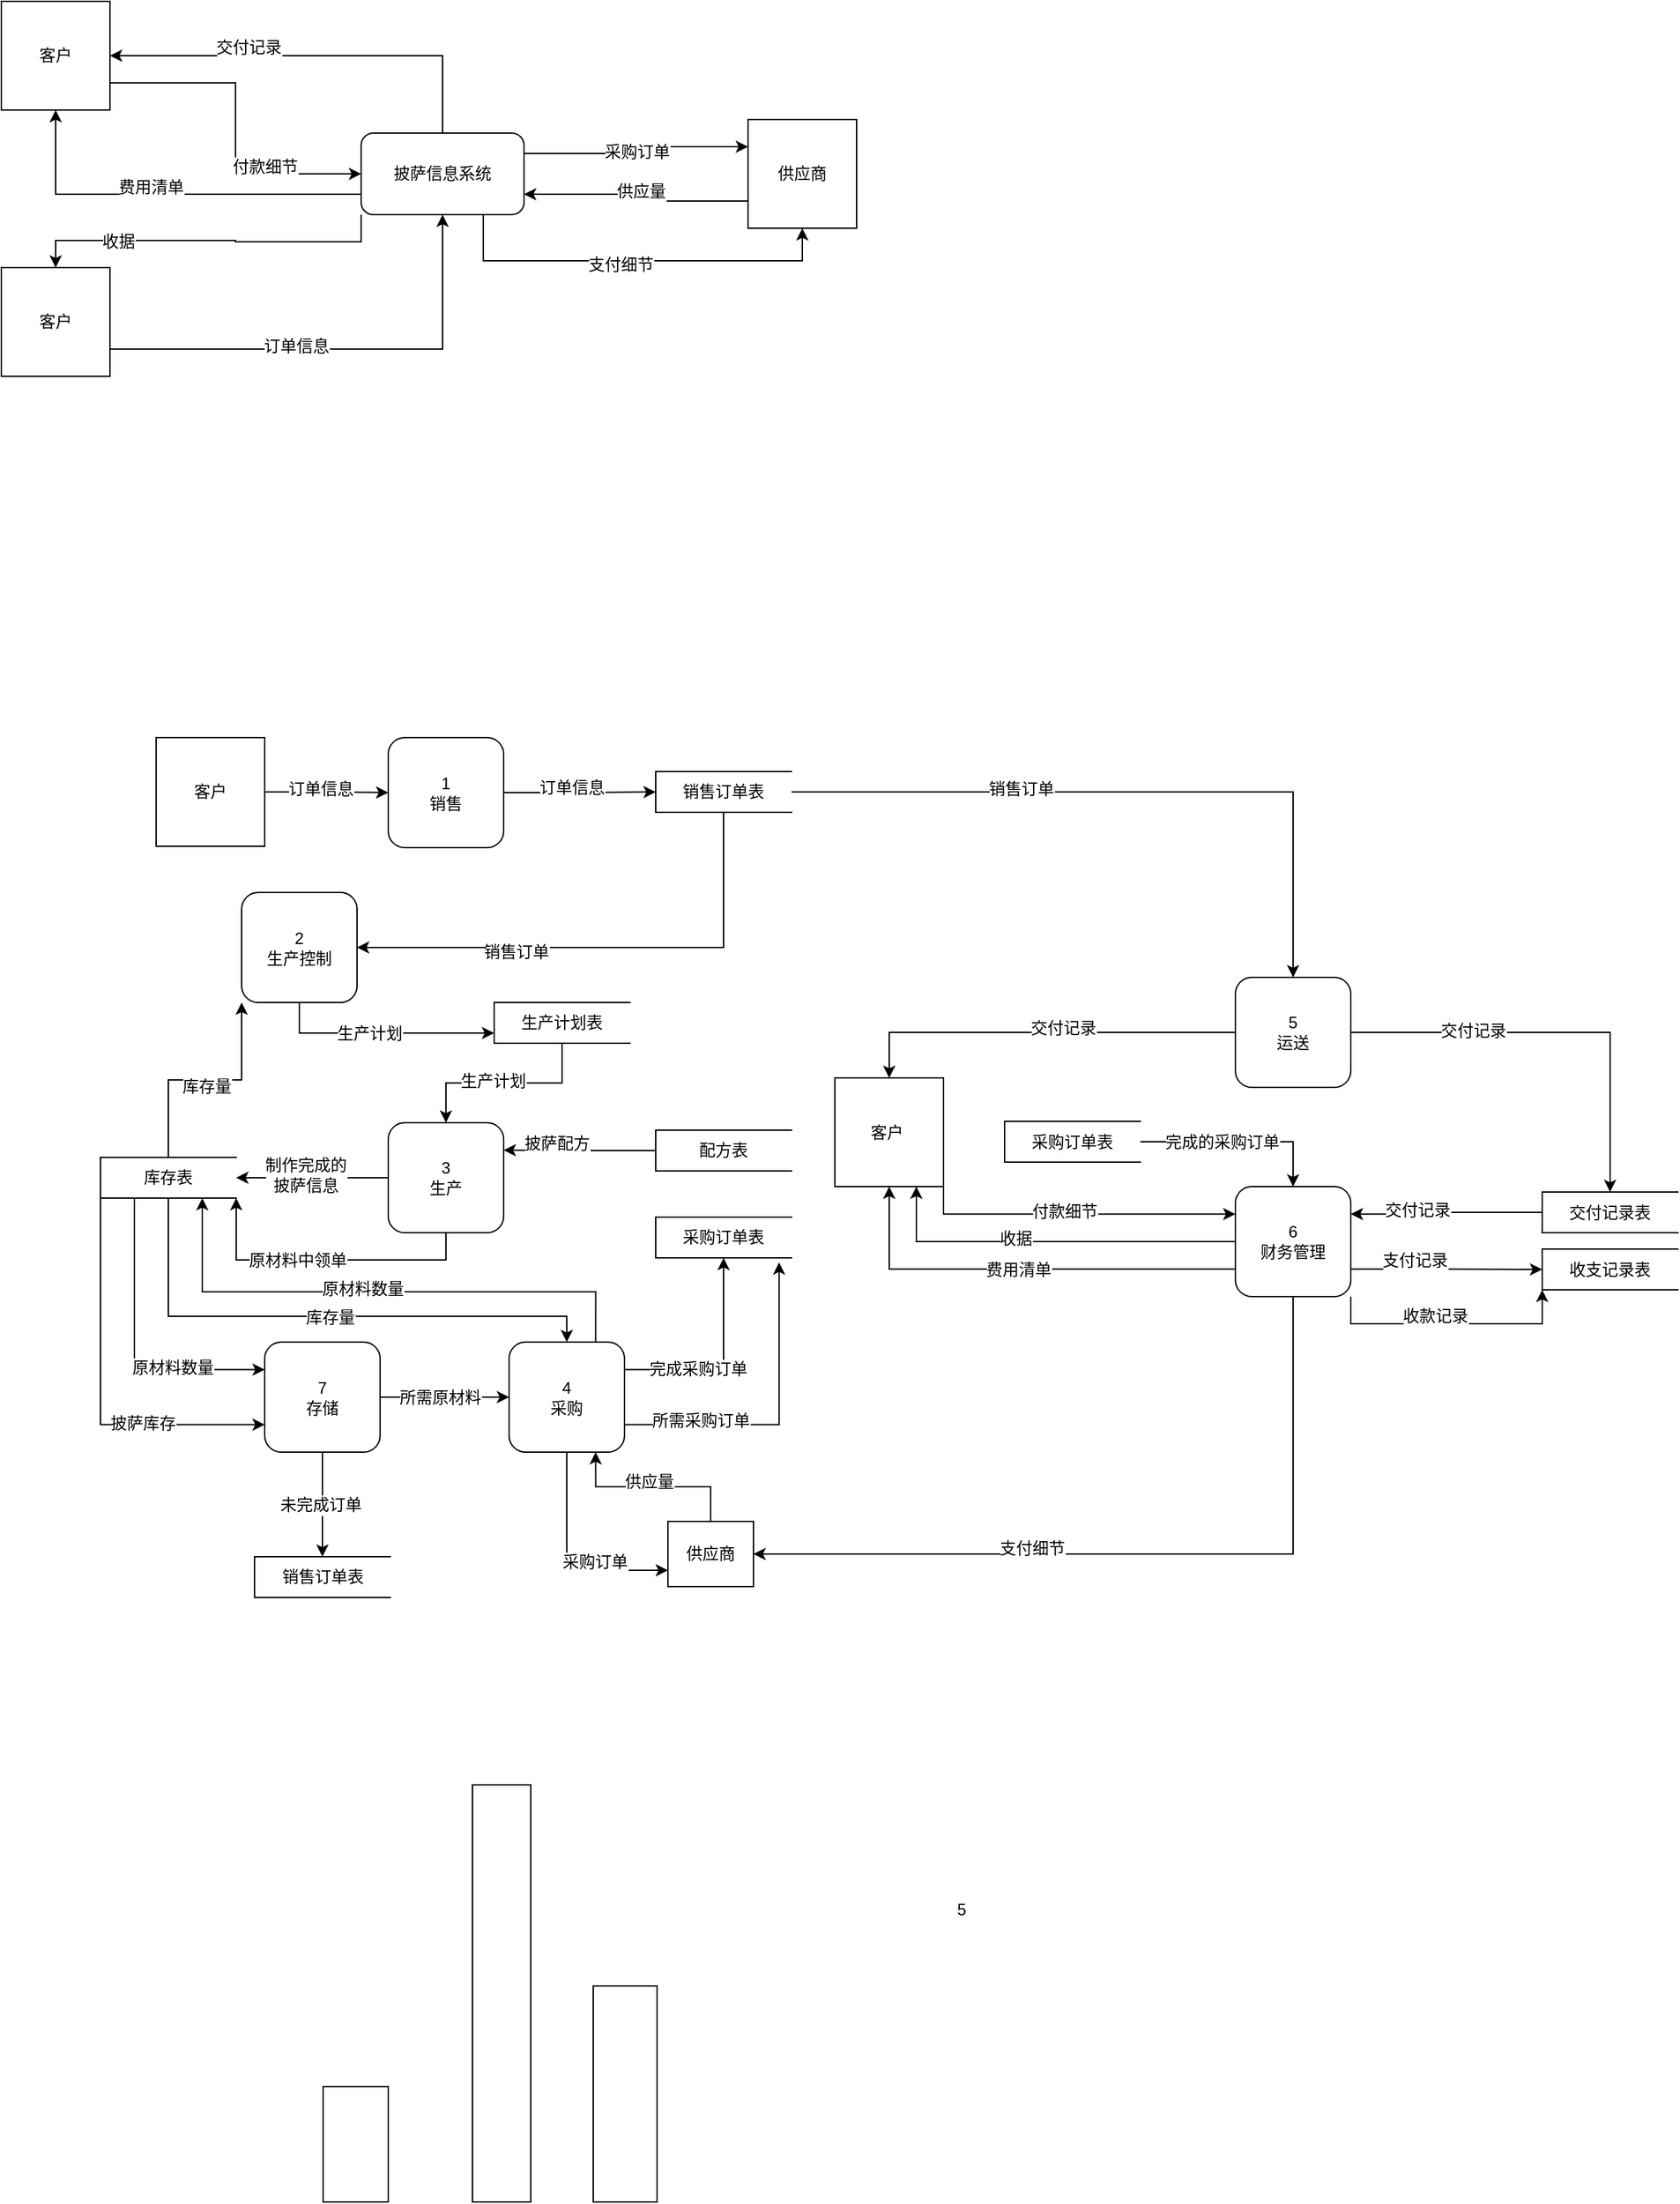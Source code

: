 <mxfile version="23.0.2" type="onedrive">
  <diagram name="第 1 页" id="Ogoxaame5EVT2_0ldYU4">
    <mxGraphModel grid="0" page="0" gridSize="10" guides="1" tooltips="1" connect="1" arrows="1" fold="1" pageScale="1" pageWidth="20000" pageHeight="40000" math="0" shadow="0">
      <root>
        <mxCell id="0" />
        <mxCell id="1" parent="0" />
        <mxCell id="jCWovnf3UKTLc14nrEl1-61" style="edgeStyle=orthogonalEdgeStyle;rounded=0;orthogonalLoop=1;jettySize=auto;html=1;exitX=1;exitY=0.75;exitDx=0;exitDy=0;entryX=0;entryY=0.5;entryDx=0;entryDy=0;fontFamily=Helvetica;fontSize=12;fontColor=default;startSize=26;" edge="1" parent="1" source="jCWovnf3UKTLc14nrEl1-1" target="jCWovnf3UKTLc14nrEl1-3">
          <mxGeometry relative="1" as="geometry" />
        </mxCell>
        <mxCell id="jCWovnf3UKTLc14nrEl1-62" value="付款细节" style="edgeLabel;html=1;align=center;verticalAlign=middle;resizable=0;points=[];fontSize=12;fontFamily=Helvetica;fontColor=default;" connectable="0" vertex="1" parent="jCWovnf3UKTLc14nrEl1-61">
          <mxGeometry x="0.431" y="5" relative="1" as="geometry">
            <mxPoint as="offset" />
          </mxGeometry>
        </mxCell>
        <mxCell id="jCWovnf3UKTLc14nrEl1-1" value="客户" style="whiteSpace=wrap;html=1;aspect=fixed;" vertex="1" parent="1">
          <mxGeometry x="78" y="-9" width="80" height="80" as="geometry" />
        </mxCell>
        <mxCell id="jCWovnf3UKTLc14nrEl1-68" style="edgeStyle=orthogonalEdgeStyle;rounded=0;orthogonalLoop=1;jettySize=auto;html=1;exitX=1;exitY=0.75;exitDx=0;exitDy=0;entryX=0.5;entryY=1;entryDx=0;entryDy=0;fontFamily=Helvetica;fontSize=12;fontColor=default;startSize=26;" edge="1" parent="1" source="jCWovnf3UKTLc14nrEl1-2" target="jCWovnf3UKTLc14nrEl1-3">
          <mxGeometry relative="1" as="geometry" />
        </mxCell>
        <mxCell id="jCWovnf3UKTLc14nrEl1-69" value="订单信息" style="edgeLabel;html=1;align=center;verticalAlign=middle;resizable=0;points=[];fontSize=12;fontFamily=Helvetica;fontColor=default;" connectable="0" vertex="1" parent="jCWovnf3UKTLc14nrEl1-68">
          <mxGeometry x="-0.205" y="2" relative="1" as="geometry">
            <mxPoint as="offset" />
          </mxGeometry>
        </mxCell>
        <mxCell id="jCWovnf3UKTLc14nrEl1-2" value="客户" style="whiteSpace=wrap;html=1;aspect=fixed;" vertex="1" parent="1">
          <mxGeometry x="78" y="187" width="80" height="80" as="geometry" />
        </mxCell>
        <mxCell id="jCWovnf3UKTLc14nrEl1-59" style="edgeStyle=orthogonalEdgeStyle;rounded=0;orthogonalLoop=1;jettySize=auto;html=1;exitX=0.5;exitY=0;exitDx=0;exitDy=0;entryX=1;entryY=0.5;entryDx=0;entryDy=0;fontFamily=Helvetica;fontSize=12;fontColor=default;startSize=26;" edge="1" parent="1" source="jCWovnf3UKTLc14nrEl1-3" target="jCWovnf3UKTLc14nrEl1-1">
          <mxGeometry relative="1" as="geometry" />
        </mxCell>
        <mxCell id="jCWovnf3UKTLc14nrEl1-60" value="交付记录" style="edgeLabel;html=1;align=center;verticalAlign=middle;resizable=0;points=[];fontSize=12;fontFamily=Helvetica;fontColor=default;" connectable="0" vertex="1" parent="jCWovnf3UKTLc14nrEl1-59">
          <mxGeometry x="0.327" y="-6" relative="1" as="geometry">
            <mxPoint as="offset" />
          </mxGeometry>
        </mxCell>
        <mxCell id="jCWovnf3UKTLc14nrEl1-64" style="edgeStyle=orthogonalEdgeStyle;rounded=0;orthogonalLoop=1;jettySize=auto;html=1;exitX=0;exitY=0.75;exitDx=0;exitDy=0;entryX=0.5;entryY=1;entryDx=0;entryDy=0;fontFamily=Helvetica;fontSize=12;fontColor=default;startSize=26;" edge="1" parent="1" source="jCWovnf3UKTLc14nrEl1-3" target="jCWovnf3UKTLc14nrEl1-1">
          <mxGeometry relative="1" as="geometry" />
        </mxCell>
        <mxCell id="jCWovnf3UKTLc14nrEl1-65" value="费用清单" style="edgeLabel;html=1;align=center;verticalAlign=middle;resizable=0;points=[];fontSize=12;fontFamily=Helvetica;fontColor=default;" connectable="0" vertex="1" parent="jCWovnf3UKTLc14nrEl1-64">
          <mxGeometry x="0.08" y="-5" relative="1" as="geometry">
            <mxPoint as="offset" />
          </mxGeometry>
        </mxCell>
        <mxCell id="jCWovnf3UKTLc14nrEl1-66" style="edgeStyle=orthogonalEdgeStyle;rounded=0;orthogonalLoop=1;jettySize=auto;html=1;exitX=0;exitY=1;exitDx=0;exitDy=0;entryX=0.5;entryY=0;entryDx=0;entryDy=0;fontFamily=Helvetica;fontSize=12;fontColor=default;startSize=26;" edge="1" parent="1" source="jCWovnf3UKTLc14nrEl1-3" target="jCWovnf3UKTLc14nrEl1-2">
          <mxGeometry relative="1" as="geometry" />
        </mxCell>
        <mxCell id="jCWovnf3UKTLc14nrEl1-67" value="收据" style="edgeLabel;html=1;align=center;verticalAlign=middle;resizable=0;points=[];fontSize=12;fontFamily=Helvetica;fontColor=default;" connectable="0" vertex="1" parent="jCWovnf3UKTLc14nrEl1-66">
          <mxGeometry x="0.511" y="1" relative="1" as="geometry">
            <mxPoint x="1" as="offset" />
          </mxGeometry>
        </mxCell>
        <mxCell id="jCWovnf3UKTLc14nrEl1-70" style="edgeStyle=orthogonalEdgeStyle;rounded=0;orthogonalLoop=1;jettySize=auto;html=1;exitX=1;exitY=0.25;exitDx=0;exitDy=0;entryX=0;entryY=0.25;entryDx=0;entryDy=0;fontFamily=Helvetica;fontSize=12;fontColor=default;startSize=26;" edge="1" parent="1" source="jCWovnf3UKTLc14nrEl1-3" target="jCWovnf3UKTLc14nrEl1-4">
          <mxGeometry relative="1" as="geometry" />
        </mxCell>
        <mxCell id="jCWovnf3UKTLc14nrEl1-71" value="采购订单" style="edgeLabel;html=1;align=center;verticalAlign=middle;resizable=0;points=[];fontSize=12;fontFamily=Helvetica;fontColor=default;" connectable="0" vertex="1" parent="jCWovnf3UKTLc14nrEl1-70">
          <mxGeometry x="-0.01" relative="1" as="geometry">
            <mxPoint as="offset" />
          </mxGeometry>
        </mxCell>
        <mxCell id="jCWovnf3UKTLc14nrEl1-76" style="edgeStyle=orthogonalEdgeStyle;rounded=0;orthogonalLoop=1;jettySize=auto;html=1;exitX=0.75;exitY=1;exitDx=0;exitDy=0;entryX=0.5;entryY=1;entryDx=0;entryDy=0;fontFamily=Helvetica;fontSize=12;fontColor=default;startSize=26;" edge="1" parent="1" source="jCWovnf3UKTLc14nrEl1-3" target="jCWovnf3UKTLc14nrEl1-4">
          <mxGeometry relative="1" as="geometry">
            <Array as="points">
              <mxPoint x="433" y="182" />
              <mxPoint x="668" y="182" />
            </Array>
          </mxGeometry>
        </mxCell>
        <mxCell id="jCWovnf3UKTLc14nrEl1-77" value="支付细节" style="edgeLabel;html=1;align=center;verticalAlign=middle;resizable=0;points=[];fontSize=12;fontFamily=Helvetica;fontColor=default;" connectable="0" vertex="1" parent="jCWovnf3UKTLc14nrEl1-76">
          <mxGeometry x="-0.085" y="-3" relative="1" as="geometry">
            <mxPoint x="1" as="offset" />
          </mxGeometry>
        </mxCell>
        <mxCell id="jCWovnf3UKTLc14nrEl1-3" value="披萨信息系统" style="rounded=1;whiteSpace=wrap;html=1;" vertex="1" parent="1">
          <mxGeometry x="343" y="88" width="120" height="60" as="geometry" />
        </mxCell>
        <mxCell id="jCWovnf3UKTLc14nrEl1-74" style="edgeStyle=orthogonalEdgeStyle;rounded=0;orthogonalLoop=1;jettySize=auto;html=1;exitX=0;exitY=0.75;exitDx=0;exitDy=0;entryX=1;entryY=0.75;entryDx=0;entryDy=0;fontFamily=Helvetica;fontSize=12;fontColor=default;startSize=26;" edge="1" parent="1" source="jCWovnf3UKTLc14nrEl1-4" target="jCWovnf3UKTLc14nrEl1-3">
          <mxGeometry relative="1" as="geometry" />
        </mxCell>
        <mxCell id="jCWovnf3UKTLc14nrEl1-75" value="供应量" style="edgeLabel;html=1;align=center;verticalAlign=middle;resizable=0;points=[];fontSize=12;fontFamily=Helvetica;fontColor=default;" connectable="0" vertex="1" parent="jCWovnf3UKTLc14nrEl1-74">
          <mxGeometry x="-0.414" y="-4" relative="1" as="geometry">
            <mxPoint x="-29" y="-3" as="offset" />
          </mxGeometry>
        </mxCell>
        <mxCell id="jCWovnf3UKTLc14nrEl1-4" value="供应商" style="whiteSpace=wrap;html=1;aspect=fixed;" vertex="1" parent="1">
          <mxGeometry x="628" y="78" width="80" height="80" as="geometry" />
        </mxCell>
        <mxCell id="jCWovnf3UKTLc14nrEl1-118" style="edgeStyle=orthogonalEdgeStyle;rounded=0;orthogonalLoop=1;jettySize=auto;html=1;exitX=0.5;exitY=1;exitDx=0;exitDy=0;entryX=0.5;entryY=0;entryDx=0;entryDy=0;fontFamily=Helvetica;fontSize=12;fontColor=default;startSize=26;" edge="1" parent="1" source="jCWovnf3UKTLc14nrEl1-5" target="jCWovnf3UKTLc14nrEl1-15">
          <mxGeometry relative="1" as="geometry" />
        </mxCell>
        <mxCell id="jCWovnf3UKTLc14nrEl1-119" value="生产计划" style="edgeLabel;html=1;align=center;verticalAlign=middle;resizable=0;points=[];fontSize=12;fontFamily=Helvetica;fontColor=default;" connectable="0" vertex="1" parent="jCWovnf3UKTLc14nrEl1-118">
          <mxGeometry x="0.127" y="-2" relative="1" as="geometry">
            <mxPoint as="offset" />
          </mxGeometry>
        </mxCell>
        <mxCell id="jCWovnf3UKTLc14nrEl1-5" value="生产计划表" style="html=1;dashed=0;whiteSpace=wrap;shape=partialRectangle;right=0;" vertex="1" parent="1">
          <mxGeometry x="441" y="728" width="100" height="30" as="geometry" />
        </mxCell>
        <mxCell id="jCWovnf3UKTLc14nrEl1-78" style="edgeStyle=orthogonalEdgeStyle;rounded=0;orthogonalLoop=1;jettySize=auto;html=1;exitX=1;exitY=0.5;exitDx=0;exitDy=0;fontFamily=Helvetica;fontSize=12;fontColor=default;startSize=26;" edge="1" parent="1" source="jCWovnf3UKTLc14nrEl1-6" target="jCWovnf3UKTLc14nrEl1-7">
          <mxGeometry relative="1" as="geometry" />
        </mxCell>
        <mxCell id="jCWovnf3UKTLc14nrEl1-79" value="订单信息" style="edgeLabel;html=1;align=center;verticalAlign=middle;resizable=0;points=[];fontSize=12;fontFamily=Helvetica;fontColor=default;" connectable="0" vertex="1" parent="jCWovnf3UKTLc14nrEl1-78">
          <mxGeometry x="-0.119" y="2" relative="1" as="geometry">
            <mxPoint as="offset" />
          </mxGeometry>
        </mxCell>
        <mxCell id="jCWovnf3UKTLc14nrEl1-6" value="客户" style="whiteSpace=wrap;html=1;aspect=fixed;" vertex="1" parent="1">
          <mxGeometry x="192" y="533" width="80" height="80" as="geometry" />
        </mxCell>
        <mxCell id="jCWovnf3UKTLc14nrEl1-80" style="edgeStyle=orthogonalEdgeStyle;rounded=0;orthogonalLoop=1;jettySize=auto;html=1;exitX=1;exitY=0.5;exitDx=0;exitDy=0;entryX=0;entryY=0.5;entryDx=0;entryDy=0;fontFamily=Helvetica;fontSize=12;fontColor=default;startSize=26;" edge="1" parent="1" source="jCWovnf3UKTLc14nrEl1-7" target="jCWovnf3UKTLc14nrEl1-12">
          <mxGeometry relative="1" as="geometry" />
        </mxCell>
        <mxCell id="jCWovnf3UKTLc14nrEl1-81" value="订单信息" style="edgeLabel;html=1;align=center;verticalAlign=middle;resizable=0;points=[];fontSize=12;fontFamily=Helvetica;fontColor=default;" connectable="0" vertex="1" parent="jCWovnf3UKTLc14nrEl1-80">
          <mxGeometry x="-0.111" y="4" relative="1" as="geometry">
            <mxPoint as="offset" />
          </mxGeometry>
        </mxCell>
        <mxCell id="jCWovnf3UKTLc14nrEl1-7" value="1&lt;br&gt;销售" style="rounded=1;whiteSpace=wrap;html=1;" vertex="1" parent="1">
          <mxGeometry x="363" y="533" width="85" height="81" as="geometry" />
        </mxCell>
        <mxCell id="jCWovnf3UKTLc14nrEl1-82" style="edgeStyle=orthogonalEdgeStyle;rounded=0;orthogonalLoop=1;jettySize=auto;html=1;exitX=0.5;exitY=1;exitDx=0;exitDy=0;entryX=1;entryY=0.5;entryDx=0;entryDy=0;fontFamily=Helvetica;fontSize=12;fontColor=default;startSize=26;" edge="1" parent="1" source="jCWovnf3UKTLc14nrEl1-12" target="jCWovnf3UKTLc14nrEl1-13">
          <mxGeometry relative="1" as="geometry" />
        </mxCell>
        <mxCell id="jCWovnf3UKTLc14nrEl1-83" value="销售订单" style="edgeLabel;html=1;align=center;verticalAlign=middle;resizable=0;points=[];fontSize=12;fontFamily=Helvetica;fontColor=default;" connectable="0" vertex="1" parent="jCWovnf3UKTLc14nrEl1-82">
          <mxGeometry x="0.364" y="3" relative="1" as="geometry">
            <mxPoint x="-1" as="offset" />
          </mxGeometry>
        </mxCell>
        <mxCell id="jCWovnf3UKTLc14nrEl1-12" value="销售订单表" style="html=1;dashed=0;whiteSpace=wrap;shape=partialRectangle;right=0;" vertex="1" parent="1">
          <mxGeometry x="560" y="558" width="100" height="30" as="geometry" />
        </mxCell>
        <mxCell id="jCWovnf3UKTLc14nrEl1-116" style="edgeStyle=orthogonalEdgeStyle;rounded=0;orthogonalLoop=1;jettySize=auto;html=1;exitX=0.5;exitY=1;exitDx=0;exitDy=0;entryX=0;entryY=0.75;entryDx=0;entryDy=0;fontFamily=Helvetica;fontSize=12;fontColor=default;startSize=26;" edge="1" parent="1" source="jCWovnf3UKTLc14nrEl1-13" target="jCWovnf3UKTLc14nrEl1-5">
          <mxGeometry relative="1" as="geometry" />
        </mxCell>
        <mxCell id="jCWovnf3UKTLc14nrEl1-117" value="生产计划" style="edgeLabel;html=1;align=center;verticalAlign=middle;resizable=0;points=[];fontSize=12;fontFamily=Helvetica;fontColor=default;" connectable="0" vertex="1" parent="jCWovnf3UKTLc14nrEl1-116">
          <mxGeometry x="-0.104" relative="1" as="geometry">
            <mxPoint x="-1" as="offset" />
          </mxGeometry>
        </mxCell>
        <mxCell id="jCWovnf3UKTLc14nrEl1-13" value="2&lt;br&gt;生产控制" style="rounded=1;whiteSpace=wrap;html=1;" vertex="1" parent="1">
          <mxGeometry x="255" y="647" width="85" height="81" as="geometry" />
        </mxCell>
        <mxCell id="jCWovnf3UKTLc14nrEl1-87" style="edgeStyle=orthogonalEdgeStyle;rounded=0;orthogonalLoop=1;jettySize=auto;html=1;exitX=0.5;exitY=0;exitDx=0;exitDy=0;entryX=0;entryY=1;entryDx=0;entryDy=0;fontFamily=Helvetica;fontSize=12;fontColor=default;startSize=26;" edge="1" parent="1" source="jCWovnf3UKTLc14nrEl1-14" target="jCWovnf3UKTLc14nrEl1-13">
          <mxGeometry relative="1" as="geometry" />
        </mxCell>
        <mxCell id="jCWovnf3UKTLc14nrEl1-88" value="库存量" style="edgeLabel;html=1;align=center;verticalAlign=middle;resizable=0;points=[];fontSize=12;fontFamily=Helvetica;fontColor=default;" connectable="0" vertex="1" parent="jCWovnf3UKTLc14nrEl1-87">
          <mxGeometry x="0.014" y="-5" relative="1" as="geometry">
            <mxPoint as="offset" />
          </mxGeometry>
        </mxCell>
        <mxCell id="jCWovnf3UKTLc14nrEl1-93" style="edgeStyle=orthogonalEdgeStyle;rounded=0;orthogonalLoop=1;jettySize=auto;html=1;exitX=0;exitY=1;exitDx=0;exitDy=0;entryX=0;entryY=0.75;entryDx=0;entryDy=0;fontFamily=Helvetica;fontSize=12;fontColor=default;startSize=26;" edge="1" parent="1" source="jCWovnf3UKTLc14nrEl1-14" target="jCWovnf3UKTLc14nrEl1-19">
          <mxGeometry relative="1" as="geometry" />
        </mxCell>
        <mxCell id="jCWovnf3UKTLc14nrEl1-94" value="披萨库存" style="edgeLabel;html=1;align=center;verticalAlign=middle;resizable=0;points=[];fontSize=12;fontFamily=Helvetica;fontColor=default;" connectable="0" vertex="1" parent="jCWovnf3UKTLc14nrEl1-93">
          <mxGeometry x="0.377" y="1" relative="1" as="geometry">
            <mxPoint as="offset" />
          </mxGeometry>
        </mxCell>
        <mxCell id="jCWovnf3UKTLc14nrEl1-95" style="edgeStyle=orthogonalEdgeStyle;rounded=0;orthogonalLoop=1;jettySize=auto;html=1;exitX=0.25;exitY=1;exitDx=0;exitDy=0;entryX=0;entryY=0.25;entryDx=0;entryDy=0;fontFamily=Helvetica;fontSize=12;fontColor=default;startSize=26;" edge="1" parent="1" source="jCWovnf3UKTLc14nrEl1-14" target="jCWovnf3UKTLc14nrEl1-19">
          <mxGeometry relative="1" as="geometry" />
        </mxCell>
        <mxCell id="jCWovnf3UKTLc14nrEl1-96" value="原材料数量" style="edgeLabel;html=1;align=center;verticalAlign=middle;resizable=0;points=[];fontSize=12;fontFamily=Helvetica;fontColor=default;" connectable="0" vertex="1" parent="jCWovnf3UKTLc14nrEl1-95">
          <mxGeometry x="0.386" y="2" relative="1" as="geometry">
            <mxPoint as="offset" />
          </mxGeometry>
        </mxCell>
        <mxCell id="jCWovnf3UKTLc14nrEl1-124" style="edgeStyle=orthogonalEdgeStyle;rounded=0;orthogonalLoop=1;jettySize=auto;html=1;exitX=0.5;exitY=1;exitDx=0;exitDy=0;entryX=0.5;entryY=0;entryDx=0;entryDy=0;fontFamily=Helvetica;fontSize=12;fontColor=default;startSize=26;" edge="1" parent="1" source="jCWovnf3UKTLc14nrEl1-14" target="jCWovnf3UKTLc14nrEl1-18">
          <mxGeometry relative="1" as="geometry">
            <Array as="points">
              <mxPoint x="201" y="959" />
              <mxPoint x="495" y="959" />
            </Array>
          </mxGeometry>
        </mxCell>
        <mxCell id="jCWovnf3UKTLc14nrEl1-125" value="库存量" style="edgeLabel;html=1;align=center;verticalAlign=middle;resizable=0;points=[];fontSize=12;fontFamily=Helvetica;fontColor=default;" connectable="0" vertex="1" parent="jCWovnf3UKTLc14nrEl1-124">
          <mxGeometry x="0.029" y="-1" relative="1" as="geometry">
            <mxPoint as="offset" />
          </mxGeometry>
        </mxCell>
        <mxCell id="jCWovnf3UKTLc14nrEl1-14" value="库存表" style="html=1;dashed=0;whiteSpace=wrap;shape=partialRectangle;right=0;" vertex="1" parent="1">
          <mxGeometry x="151" y="842" width="100" height="30" as="geometry" />
        </mxCell>
        <mxCell id="jCWovnf3UKTLc14nrEl1-89" style="edgeStyle=orthogonalEdgeStyle;rounded=0;orthogonalLoop=1;jettySize=auto;html=1;exitX=0;exitY=0.5;exitDx=0;exitDy=0;fontFamily=Helvetica;fontSize=12;fontColor=default;startSize=26;" edge="1" parent="1" source="jCWovnf3UKTLc14nrEl1-15" target="jCWovnf3UKTLc14nrEl1-14">
          <mxGeometry relative="1" as="geometry" />
        </mxCell>
        <mxCell id="jCWovnf3UKTLc14nrEl1-90" value="制作完成的&lt;br&gt;披萨信息" style="edgeLabel;html=1;align=center;verticalAlign=middle;resizable=0;points=[];fontSize=12;fontFamily=Helvetica;fontColor=default;" connectable="0" vertex="1" parent="jCWovnf3UKTLc14nrEl1-89">
          <mxGeometry x="0.084" y="-2" relative="1" as="geometry">
            <mxPoint x="-1" as="offset" />
          </mxGeometry>
        </mxCell>
        <mxCell id="jCWovnf3UKTLc14nrEl1-121" style="edgeStyle=orthogonalEdgeStyle;rounded=0;orthogonalLoop=1;jettySize=auto;html=1;exitX=0.5;exitY=1;exitDx=0;exitDy=0;entryX=1;entryY=1;entryDx=0;entryDy=0;fontFamily=Helvetica;fontSize=12;fontColor=default;startSize=26;" edge="1" parent="1" source="jCWovnf3UKTLc14nrEl1-15" target="jCWovnf3UKTLc14nrEl1-14">
          <mxGeometry relative="1" as="geometry" />
        </mxCell>
        <mxCell id="jCWovnf3UKTLc14nrEl1-123" value="原材料中领单" style="edgeLabel;html=1;align=center;verticalAlign=middle;resizable=0;points=[];fontSize=12;fontFamily=Helvetica;fontColor=default;" connectable="0" vertex="1" parent="jCWovnf3UKTLc14nrEl1-121">
          <mxGeometry x="0.178" relative="1" as="geometry">
            <mxPoint as="offset" />
          </mxGeometry>
        </mxCell>
        <mxCell id="jCWovnf3UKTLc14nrEl1-15" value="3&lt;br&gt;生产" style="rounded=1;whiteSpace=wrap;html=1;" vertex="1" parent="1">
          <mxGeometry x="363" y="816.5" width="85" height="81" as="geometry" />
        </mxCell>
        <mxCell id="jCWovnf3UKTLc14nrEl1-97" style="edgeStyle=orthogonalEdgeStyle;rounded=0;orthogonalLoop=1;jettySize=auto;html=1;exitX=0;exitY=0.5;exitDx=0;exitDy=0;entryX=1;entryY=0.25;entryDx=0;entryDy=0;fontFamily=Helvetica;fontSize=12;fontColor=default;startSize=26;" edge="1" parent="1" source="jCWovnf3UKTLc14nrEl1-16" target="jCWovnf3UKTLc14nrEl1-15">
          <mxGeometry relative="1" as="geometry" />
        </mxCell>
        <mxCell id="jCWovnf3UKTLc14nrEl1-98" value="披萨配方" style="edgeLabel;html=1;align=center;verticalAlign=middle;resizable=0;points=[];fontSize=12;fontFamily=Helvetica;fontColor=default;" connectable="0" vertex="1" parent="jCWovnf3UKTLc14nrEl1-97">
          <mxGeometry x="0.306" y="-5" relative="1" as="geometry">
            <mxPoint as="offset" />
          </mxGeometry>
        </mxCell>
        <mxCell id="jCWovnf3UKTLc14nrEl1-16" value="配方表" style="html=1;dashed=0;whiteSpace=wrap;shape=partialRectangle;right=0;" vertex="1" parent="1">
          <mxGeometry x="560" y="822" width="100" height="30" as="geometry" />
        </mxCell>
        <mxCell id="jCWovnf3UKTLc14nrEl1-17" value="采购订单表" style="html=1;dashed=0;whiteSpace=wrap;shape=partialRectangle;right=0;" vertex="1" parent="1">
          <mxGeometry x="560" y="886" width="100" height="30" as="geometry" />
        </mxCell>
        <mxCell id="jCWovnf3UKTLc14nrEl1-101" style="edgeStyle=orthogonalEdgeStyle;rounded=0;orthogonalLoop=1;jettySize=auto;html=1;exitX=1;exitY=0.25;exitDx=0;exitDy=0;entryX=0.5;entryY=1;entryDx=0;entryDy=0;fontFamily=Helvetica;fontSize=12;fontColor=default;startSize=26;" edge="1" parent="1" source="jCWovnf3UKTLc14nrEl1-18" target="jCWovnf3UKTLc14nrEl1-17">
          <mxGeometry relative="1" as="geometry" />
        </mxCell>
        <mxCell id="jCWovnf3UKTLc14nrEl1-102" value="完成采购订单" style="edgeLabel;html=1;align=center;verticalAlign=middle;resizable=0;points=[];fontSize=12;fontFamily=Helvetica;fontColor=default;" connectable="0" vertex="1" parent="jCWovnf3UKTLc14nrEl1-101">
          <mxGeometry x="-0.628" y="3" relative="1" as="geometry">
            <mxPoint x="25" y="2" as="offset" />
          </mxGeometry>
        </mxCell>
        <mxCell id="jCWovnf3UKTLc14nrEl1-105" style="edgeStyle=orthogonalEdgeStyle;rounded=0;orthogonalLoop=1;jettySize=auto;html=1;exitX=0.5;exitY=1;exitDx=0;exitDy=0;entryX=0;entryY=0.75;entryDx=0;entryDy=0;fontFamily=Helvetica;fontSize=12;fontColor=default;startSize=26;" edge="1" parent="1" source="jCWovnf3UKTLc14nrEl1-18" target="jCWovnf3UKTLc14nrEl1-21">
          <mxGeometry relative="1" as="geometry" />
        </mxCell>
        <mxCell id="jCWovnf3UKTLc14nrEl1-106" value="采购订单" style="edgeLabel;html=1;align=center;verticalAlign=middle;resizable=0;points=[];fontSize=12;fontFamily=Helvetica;fontColor=default;" connectable="0" vertex="1" parent="jCWovnf3UKTLc14nrEl1-105">
          <mxGeometry x="0.326" y="6" relative="1" as="geometry">
            <mxPoint as="offset" />
          </mxGeometry>
        </mxCell>
        <mxCell id="jCWovnf3UKTLc14nrEl1-126" style="edgeStyle=orthogonalEdgeStyle;rounded=0;orthogonalLoop=1;jettySize=auto;html=1;exitX=0.75;exitY=0;exitDx=0;exitDy=0;entryX=0.75;entryY=1;entryDx=0;entryDy=0;fontFamily=Helvetica;fontSize=12;fontColor=default;startSize=26;" edge="1" parent="1" source="jCWovnf3UKTLc14nrEl1-18" target="jCWovnf3UKTLc14nrEl1-14">
          <mxGeometry relative="1" as="geometry">
            <Array as="points">
              <mxPoint x="516" y="941" />
              <mxPoint x="226" y="941" />
            </Array>
          </mxGeometry>
        </mxCell>
        <mxCell id="jCWovnf3UKTLc14nrEl1-127" value="原材料数量" style="edgeLabel;html=1;align=center;verticalAlign=middle;resizable=0;points=[];fontSize=12;fontFamily=Helvetica;fontColor=default;" connectable="0" vertex="1" parent="jCWovnf3UKTLc14nrEl1-126">
          <mxGeometry x="0.055" y="-2" relative="1" as="geometry">
            <mxPoint as="offset" />
          </mxGeometry>
        </mxCell>
        <mxCell id="jCWovnf3UKTLc14nrEl1-18" value="4&lt;br&gt;采购" style="rounded=1;whiteSpace=wrap;html=1;" vertex="1" parent="1">
          <mxGeometry x="452" y="978" width="85" height="81" as="geometry" />
        </mxCell>
        <mxCell id="jCWovnf3UKTLc14nrEl1-99" style="edgeStyle=orthogonalEdgeStyle;rounded=0;orthogonalLoop=1;jettySize=auto;html=1;exitX=1;exitY=0.5;exitDx=0;exitDy=0;entryX=0;entryY=0.5;entryDx=0;entryDy=0;fontFamily=Helvetica;fontSize=12;fontColor=default;startSize=26;" edge="1" parent="1" source="jCWovnf3UKTLc14nrEl1-19" target="jCWovnf3UKTLc14nrEl1-18">
          <mxGeometry relative="1" as="geometry" />
        </mxCell>
        <mxCell id="jCWovnf3UKTLc14nrEl1-100" value="所需原材料" style="edgeLabel;html=1;align=center;verticalAlign=middle;resizable=0;points=[];fontSize=12;fontFamily=Helvetica;fontColor=default;" connectable="0" vertex="1" parent="jCWovnf3UKTLc14nrEl1-99">
          <mxGeometry x="-0.358" y="-2" relative="1" as="geometry">
            <mxPoint x="13" y="-2" as="offset" />
          </mxGeometry>
        </mxCell>
        <mxCell id="jCWovnf3UKTLc14nrEl1-129" style="edgeStyle=orthogonalEdgeStyle;rounded=0;orthogonalLoop=1;jettySize=auto;html=1;exitX=0.5;exitY=1;exitDx=0;exitDy=0;fontFamily=Helvetica;fontSize=12;fontColor=default;startSize=26;" edge="1" parent="1" source="jCWovnf3UKTLc14nrEl1-19" target="jCWovnf3UKTLc14nrEl1-128">
          <mxGeometry relative="1" as="geometry" />
        </mxCell>
        <mxCell id="jCWovnf3UKTLc14nrEl1-130" value="未完成订单" style="edgeLabel;html=1;align=center;verticalAlign=middle;resizable=0;points=[];fontSize=12;fontFamily=Helvetica;fontColor=default;" connectable="0" vertex="1" parent="jCWovnf3UKTLc14nrEl1-129">
          <mxGeometry x="0.01" y="-2" relative="1" as="geometry">
            <mxPoint as="offset" />
          </mxGeometry>
        </mxCell>
        <mxCell id="jCWovnf3UKTLc14nrEl1-19" value="7&lt;br&gt;存储" style="rounded=1;whiteSpace=wrap;html=1;" vertex="1" parent="1">
          <mxGeometry x="272" y="978" width="85" height="81" as="geometry" />
        </mxCell>
        <mxCell id="jCWovnf3UKTLc14nrEl1-107" style="edgeStyle=orthogonalEdgeStyle;rounded=0;orthogonalLoop=1;jettySize=auto;html=1;exitX=0.5;exitY=0;exitDx=0;exitDy=0;entryX=0.75;entryY=1;entryDx=0;entryDy=0;fontFamily=Helvetica;fontSize=12;fontColor=default;startSize=26;" edge="1" parent="1" source="jCWovnf3UKTLc14nrEl1-21" target="jCWovnf3UKTLc14nrEl1-18">
          <mxGeometry relative="1" as="geometry" />
        </mxCell>
        <mxCell id="jCWovnf3UKTLc14nrEl1-108" value="供应量" style="edgeLabel;html=1;align=center;verticalAlign=middle;resizable=0;points=[];fontSize=12;fontFamily=Helvetica;fontColor=default;" connectable="0" vertex="1" parent="jCWovnf3UKTLc14nrEl1-107">
          <mxGeometry x="0.052" y="-4" relative="1" as="geometry">
            <mxPoint as="offset" />
          </mxGeometry>
        </mxCell>
        <mxCell id="jCWovnf3UKTLc14nrEl1-21" value="供应商" style="html=1;dashed=0;whiteSpace=wrap;rounded=0;strokeColor=default;align=center;verticalAlign=middle;fontFamily=Helvetica;fontSize=12;fontColor=default;startSize=26;fillColor=#ffffff;" vertex="1" parent="1">
          <mxGeometry x="569" y="1110" width="63" height="48" as="geometry" />
        </mxCell>
        <mxCell id="jCWovnf3UKTLc14nrEl1-43" style="edgeStyle=orthogonalEdgeStyle;rounded=0;orthogonalLoop=1;jettySize=auto;html=1;exitX=1;exitY=1;exitDx=0;exitDy=0;entryX=0;entryY=0.25;entryDx=0;entryDy=0;fontFamily=Helvetica;fontSize=12;fontColor=default;startSize=26;" edge="1" parent="1" source="jCWovnf3UKTLc14nrEl1-22" target="jCWovnf3UKTLc14nrEl1-25">
          <mxGeometry relative="1" as="geometry" />
        </mxCell>
        <mxCell id="jCWovnf3UKTLc14nrEl1-44" value="付款细节" style="edgeLabel;html=1;align=center;verticalAlign=middle;resizable=0;points=[];fontSize=12;fontFamily=Helvetica;fontColor=default;" connectable="0" vertex="1" parent="jCWovnf3UKTLc14nrEl1-43">
          <mxGeometry x="-0.069" y="2" relative="1" as="geometry">
            <mxPoint as="offset" />
          </mxGeometry>
        </mxCell>
        <mxCell id="jCWovnf3UKTLc14nrEl1-22" value="客户&amp;nbsp;" style="whiteSpace=wrap;html=1;aspect=fixed;" vertex="1" parent="1">
          <mxGeometry x="692" y="783.5" width="80" height="80" as="geometry" />
        </mxCell>
        <mxCell id="jCWovnf3UKTLc14nrEl1-31" style="edgeStyle=orthogonalEdgeStyle;rounded=0;orthogonalLoop=1;jettySize=auto;html=1;exitX=1;exitY=0.5;exitDx=0;exitDy=0;fontFamily=Helvetica;fontSize=12;fontColor=default;startSize=26;" edge="1" parent="1" source="jCWovnf3UKTLc14nrEl1-23" target="jCWovnf3UKTLc14nrEl1-25">
          <mxGeometry relative="1" as="geometry" />
        </mxCell>
        <mxCell id="jCWovnf3UKTLc14nrEl1-32" value="完成的采购订单" style="edgeLabel;html=1;align=center;verticalAlign=middle;resizable=0;points=[];fontSize=12;fontFamily=Helvetica;fontColor=default;" connectable="0" vertex="1" parent="jCWovnf3UKTLc14nrEl1-31">
          <mxGeometry x="-0.478" y="2" relative="1" as="geometry">
            <mxPoint x="22" y="2" as="offset" />
          </mxGeometry>
        </mxCell>
        <mxCell id="jCWovnf3UKTLc14nrEl1-23" value="采购订单表" style="html=1;dashed=0;whiteSpace=wrap;shape=partialRectangle;right=0;" vertex="1" parent="1">
          <mxGeometry x="817" y="815.5" width="100" height="30" as="geometry" />
        </mxCell>
        <mxCell id="jCWovnf3UKTLc14nrEl1-28" style="edgeStyle=orthogonalEdgeStyle;rounded=0;orthogonalLoop=1;jettySize=auto;html=1;exitX=0;exitY=0.5;exitDx=0;exitDy=0;entryX=0.5;entryY=0;entryDx=0;entryDy=0;fontFamily=Helvetica;fontSize=12;fontColor=default;startSize=26;" edge="1" parent="1" source="jCWovnf3UKTLc14nrEl1-24" target="jCWovnf3UKTLc14nrEl1-22">
          <mxGeometry relative="1" as="geometry" />
        </mxCell>
        <mxCell id="jCWovnf3UKTLc14nrEl1-30" value="交付记录" style="edgeLabel;html=1;align=center;verticalAlign=middle;resizable=0;points=[];fontSize=12;fontFamily=Helvetica;fontColor=default;" connectable="0" vertex="1" parent="jCWovnf3UKTLc14nrEl1-28">
          <mxGeometry x="-0.126" y="-3" relative="1" as="geometry">
            <mxPoint x="-1" as="offset" />
          </mxGeometry>
        </mxCell>
        <mxCell id="jCWovnf3UKTLc14nrEl1-57" style="edgeStyle=orthogonalEdgeStyle;rounded=0;orthogonalLoop=1;jettySize=auto;html=1;exitX=1;exitY=0.5;exitDx=0;exitDy=0;entryX=0.5;entryY=0;entryDx=0;entryDy=0;fontFamily=Helvetica;fontSize=12;fontColor=default;startSize=26;" edge="1" parent="1" source="jCWovnf3UKTLc14nrEl1-24" target="jCWovnf3UKTLc14nrEl1-26">
          <mxGeometry relative="1" as="geometry" />
        </mxCell>
        <mxCell id="jCWovnf3UKTLc14nrEl1-58" value="交付记录" style="edgeLabel;html=1;align=center;verticalAlign=middle;resizable=0;points=[];fontSize=12;fontFamily=Helvetica;fontColor=default;" connectable="0" vertex="1" parent="jCWovnf3UKTLc14nrEl1-57">
          <mxGeometry x="-0.416" y="1" relative="1" as="geometry">
            <mxPoint as="offset" />
          </mxGeometry>
        </mxCell>
        <mxCell id="jCWovnf3UKTLc14nrEl1-114" style="edgeStyle=orthogonalEdgeStyle;rounded=0;orthogonalLoop=1;jettySize=auto;html=1;exitX=0.5;exitY=0;exitDx=0;exitDy=0;entryX=1;entryY=0.5;entryDx=0;entryDy=0;fontFamily=Helvetica;fontSize=12;fontColor=default;startSize=6;startArrow=classic;startFill=1;endArrow=none;endFill=0;" edge="1" parent="1" source="jCWovnf3UKTLc14nrEl1-24" target="jCWovnf3UKTLc14nrEl1-12">
          <mxGeometry relative="1" as="geometry" />
        </mxCell>
        <mxCell id="jCWovnf3UKTLc14nrEl1-115" value="销售订单" style="edgeLabel;html=1;align=center;verticalAlign=middle;resizable=0;points=[];fontSize=12;fontFamily=Helvetica;fontColor=default;" connectable="0" vertex="1" parent="jCWovnf3UKTLc14nrEl1-114">
          <mxGeometry x="0.333" y="-2" relative="1" as="geometry">
            <mxPoint as="offset" />
          </mxGeometry>
        </mxCell>
        <mxCell id="jCWovnf3UKTLc14nrEl1-24" value="5&lt;br&gt;运送" style="rounded=1;whiteSpace=wrap;html=1;" vertex="1" parent="1">
          <mxGeometry x="987" y="709.5" width="85" height="81" as="geometry" />
        </mxCell>
        <mxCell id="jCWovnf3UKTLc14nrEl1-35" style="edgeStyle=orthogonalEdgeStyle;rounded=0;orthogonalLoop=1;jettySize=auto;html=1;exitX=0;exitY=0.5;exitDx=0;exitDy=0;entryX=0.75;entryY=1;entryDx=0;entryDy=0;fontFamily=Helvetica;fontSize=12;fontColor=default;startSize=26;" edge="1" parent="1" source="jCWovnf3UKTLc14nrEl1-25" target="jCWovnf3UKTLc14nrEl1-22">
          <mxGeometry relative="1" as="geometry" />
        </mxCell>
        <mxCell id="jCWovnf3UKTLc14nrEl1-36" value="收据" style="edgeLabel;html=1;align=center;verticalAlign=middle;resizable=0;points=[];fontSize=12;fontFamily=Helvetica;fontColor=default;" connectable="0" vertex="1" parent="jCWovnf3UKTLc14nrEl1-35">
          <mxGeometry x="0.174" y="-2" relative="1" as="geometry">
            <mxPoint x="-1" as="offset" />
          </mxGeometry>
        </mxCell>
        <mxCell id="jCWovnf3UKTLc14nrEl1-37" style="edgeStyle=orthogonalEdgeStyle;rounded=0;orthogonalLoop=1;jettySize=auto;html=1;exitX=0;exitY=0.75;exitDx=0;exitDy=0;entryX=0.5;entryY=1;entryDx=0;entryDy=0;fontFamily=Helvetica;fontSize=12;fontColor=default;startSize=26;" edge="1" parent="1" source="jCWovnf3UKTLc14nrEl1-25" target="jCWovnf3UKTLc14nrEl1-22">
          <mxGeometry relative="1" as="geometry" />
        </mxCell>
        <mxCell id="jCWovnf3UKTLc14nrEl1-39" value="费用清单" style="edgeLabel;html=1;align=center;verticalAlign=middle;resizable=0;points=[];fontSize=12;fontFamily=Helvetica;fontColor=default;" connectable="0" vertex="1" parent="jCWovnf3UKTLc14nrEl1-37">
          <mxGeometry x="0.009" relative="1" as="geometry">
            <mxPoint x="-1" as="offset" />
          </mxGeometry>
        </mxCell>
        <mxCell id="jCWovnf3UKTLc14nrEl1-50" style="edgeStyle=orthogonalEdgeStyle;rounded=0;orthogonalLoop=1;jettySize=auto;html=1;exitX=1;exitY=0.25;exitDx=0;exitDy=0;fontFamily=Helvetica;fontSize=12;fontColor=default;startSize=6;startArrow=classic;startFill=1;endArrow=none;endFill=0;" edge="1" parent="1" source="jCWovnf3UKTLc14nrEl1-25" target="jCWovnf3UKTLc14nrEl1-26">
          <mxGeometry relative="1" as="geometry" />
        </mxCell>
        <mxCell id="jCWovnf3UKTLc14nrEl1-52" value="交付记录" style="edgeLabel;html=1;align=center;verticalAlign=middle;resizable=0;points=[];fontSize=12;fontFamily=Helvetica;fontColor=default;" connectable="0" vertex="1" parent="jCWovnf3UKTLc14nrEl1-50">
          <mxGeometry x="-0.321" y="3" relative="1" as="geometry">
            <mxPoint as="offset" />
          </mxGeometry>
        </mxCell>
        <mxCell id="jCWovnf3UKTLc14nrEl1-53" style="edgeStyle=orthogonalEdgeStyle;rounded=0;orthogonalLoop=1;jettySize=auto;html=1;exitX=1;exitY=1;exitDx=0;exitDy=0;entryX=0;entryY=1;entryDx=0;entryDy=0;fontFamily=Helvetica;fontSize=12;fontColor=default;startSize=26;" edge="1" parent="1" source="jCWovnf3UKTLc14nrEl1-25" target="jCWovnf3UKTLc14nrEl1-27">
          <mxGeometry relative="1" as="geometry" />
        </mxCell>
        <mxCell id="jCWovnf3UKTLc14nrEl1-54" value="收款记录" style="edgeLabel;html=1;align=center;verticalAlign=middle;resizable=0;points=[];fontSize=12;fontFamily=Helvetica;fontColor=default;" connectable="0" vertex="1" parent="jCWovnf3UKTLc14nrEl1-53">
          <mxGeometry x="-0.116" y="6" relative="1" as="geometry">
            <mxPoint as="offset" />
          </mxGeometry>
        </mxCell>
        <mxCell id="jCWovnf3UKTLc14nrEl1-55" style="edgeStyle=orthogonalEdgeStyle;rounded=0;orthogonalLoop=1;jettySize=auto;html=1;exitX=1;exitY=0.75;exitDx=0;exitDy=0;entryX=0;entryY=0.5;entryDx=0;entryDy=0;fontFamily=Helvetica;fontSize=12;fontColor=default;startSize=26;" edge="1" parent="1" source="jCWovnf3UKTLc14nrEl1-25" target="jCWovnf3UKTLc14nrEl1-27">
          <mxGeometry relative="1" as="geometry" />
        </mxCell>
        <mxCell id="jCWovnf3UKTLc14nrEl1-56" value="支付记录" style="edgeLabel;html=1;align=center;verticalAlign=middle;resizable=0;points=[];fontSize=12;fontFamily=Helvetica;fontColor=default;" connectable="0" vertex="1" parent="jCWovnf3UKTLc14nrEl1-55">
          <mxGeometry x="-0.339" y="7" relative="1" as="geometry">
            <mxPoint as="offset" />
          </mxGeometry>
        </mxCell>
        <mxCell id="jCWovnf3UKTLc14nrEl1-112" style="edgeStyle=orthogonalEdgeStyle;rounded=0;orthogonalLoop=1;jettySize=auto;html=1;exitX=0.5;exitY=1;exitDx=0;exitDy=0;entryX=1;entryY=0.5;entryDx=0;entryDy=0;fontFamily=Helvetica;fontSize=12;fontColor=default;startSize=26;" edge="1" parent="1" source="jCWovnf3UKTLc14nrEl1-25" target="jCWovnf3UKTLc14nrEl1-21">
          <mxGeometry relative="1" as="geometry" />
        </mxCell>
        <mxCell id="jCWovnf3UKTLc14nrEl1-113" value="支付细节" style="edgeLabel;html=1;align=center;verticalAlign=middle;resizable=0;points=[];fontSize=12;fontFamily=Helvetica;fontColor=default;" connectable="0" vertex="1" parent="jCWovnf3UKTLc14nrEl1-112">
          <mxGeometry x="0.304" y="-4" relative="1" as="geometry">
            <mxPoint as="offset" />
          </mxGeometry>
        </mxCell>
        <mxCell id="jCWovnf3UKTLc14nrEl1-25" value="6&lt;br&gt;财务管理" style="rounded=1;whiteSpace=wrap;html=1;" vertex="1" parent="1">
          <mxGeometry x="987" y="863.5" width="85" height="81" as="geometry" />
        </mxCell>
        <mxCell id="jCWovnf3UKTLc14nrEl1-26" value="交付记录表" style="html=1;dashed=0;whiteSpace=wrap;shape=partialRectangle;right=0;" vertex="1" parent="1">
          <mxGeometry x="1213" y="867.5" width="100" height="30" as="geometry" />
        </mxCell>
        <mxCell id="jCWovnf3UKTLc14nrEl1-27" value="收支记录表" style="html=1;dashed=0;whiteSpace=wrap;shape=partialRectangle;right=0;" vertex="1" parent="1">
          <mxGeometry x="1213" y="909.5" width="100" height="30" as="geometry" />
        </mxCell>
        <mxCell id="jCWovnf3UKTLc14nrEl1-103" style="edgeStyle=orthogonalEdgeStyle;rounded=0;orthogonalLoop=1;jettySize=auto;html=1;exitX=1;exitY=0.75;exitDx=0;exitDy=0;entryX=0.909;entryY=1.111;entryDx=0;entryDy=0;entryPerimeter=0;fontFamily=Helvetica;fontSize=12;fontColor=default;startSize=26;" edge="1" parent="1" source="jCWovnf3UKTLc14nrEl1-18" target="jCWovnf3UKTLc14nrEl1-17">
          <mxGeometry relative="1" as="geometry" />
        </mxCell>
        <mxCell id="jCWovnf3UKTLc14nrEl1-104" value="所需采购订单" style="edgeLabel;html=1;align=center;verticalAlign=middle;resizable=0;points=[];fontSize=12;fontFamily=Helvetica;fontColor=default;" connectable="0" vertex="1" parent="jCWovnf3UKTLc14nrEl1-103">
          <mxGeometry x="-0.52" y="3" relative="1" as="geometry">
            <mxPoint as="offset" />
          </mxGeometry>
        </mxCell>
        <mxCell id="jCWovnf3UKTLc14nrEl1-128" value="销售订单表" style="html=1;dashed=0;whiteSpace=wrap;shape=partialRectangle;right=0;" vertex="1" parent="1">
          <mxGeometry x="264.5" y="1136" width="100" height="30" as="geometry" />
        </mxCell>
        <mxCell id="juhJGRoRe2M-gwVskrsM-1" value="" style="rounded=0;whiteSpace=wrap;html=1;" vertex="1" parent="1">
          <mxGeometry x="425" y="1304" width="43" height="307" as="geometry" />
        </mxCell>
        <mxCell id="juhJGRoRe2M-gwVskrsM-2" value="" style="rounded=0;whiteSpace=wrap;html=1;" vertex="1" parent="1">
          <mxGeometry x="514" y="1452" width="47" height="159" as="geometry" />
        </mxCell>
        <mxCell id="juhJGRoRe2M-gwVskrsM-3" value="" style="rounded=0;whiteSpace=wrap;html=1;" vertex="1" parent="1">
          <mxGeometry x="315" y="1526" width="48" height="85" as="geometry" />
        </mxCell>
        <mxCell id="juhJGRoRe2M-gwVskrsM-4" value="5" style="text;html=1;align=center;verticalAlign=middle;resizable=0;points=[];autosize=1;strokeColor=none;fillColor=none;" vertex="1" parent="1">
          <mxGeometry x="772" y="1383" width="25" height="26" as="geometry" />
        </mxCell>
      </root>
    </mxGraphModel>
  </diagram>
</mxfile>
